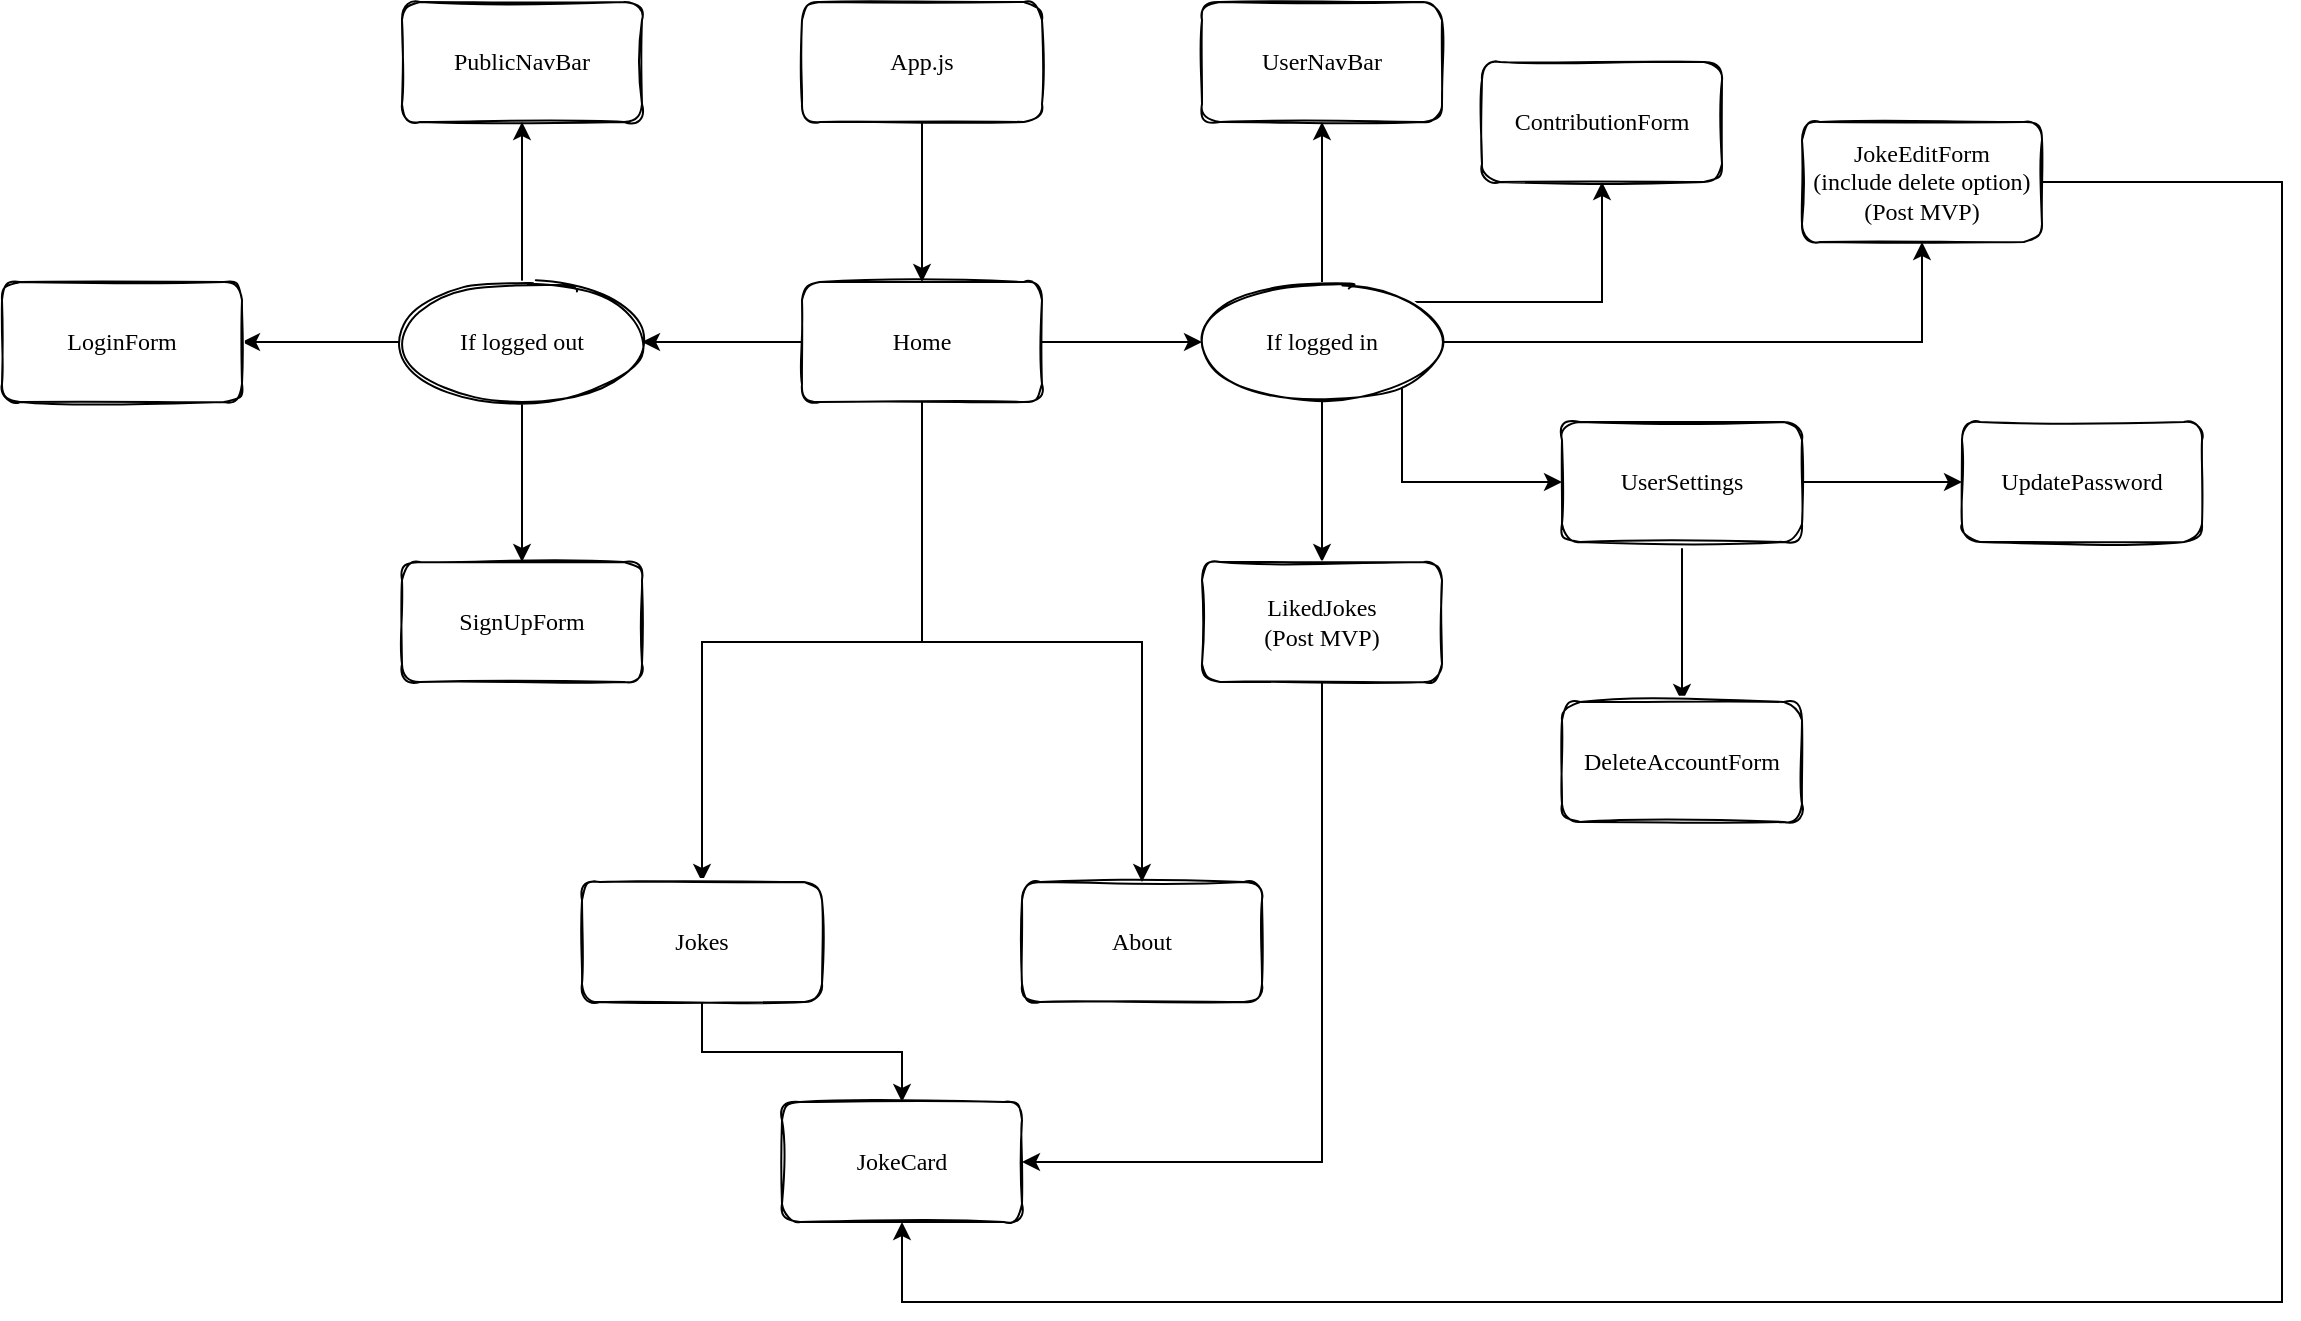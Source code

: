 <mxfile version="15.9.6" type="device"><diagram id="cOIYiqj9oKA15FfcFj9o" name="Page-1"><mxGraphModel dx="2489" dy="909" grid="1" gridSize="10" guides="1" tooltips="1" connect="1" arrows="1" fold="1" page="1" pageScale="1" pageWidth="850" pageHeight="1100" math="0" shadow="0"><root><mxCell id="0"/><mxCell id="1" parent="0"/><mxCell id="Kqs7fXENg0E2DFKlGv2c-4" value="" style="edgeStyle=orthogonalEdgeStyle;rounded=0;orthogonalLoop=1;jettySize=auto;html=1;fontFamily=Comic Sans MS;" parent="1" source="Kqs7fXENg0E2DFKlGv2c-1" target="Kqs7fXENg0E2DFKlGv2c-3" edge="1"><mxGeometry relative="1" as="geometry"/></mxCell><mxCell id="Kqs7fXENg0E2DFKlGv2c-1" value="App.js" style="rounded=1;whiteSpace=wrap;html=1;sketch=1;fontFamily=Comic Sans MS;" parent="1" vertex="1"><mxGeometry x="220" y="30" width="120" height="60" as="geometry"/></mxCell><mxCell id="Kqs7fXENg0E2DFKlGv2c-6" value="" style="edgeStyle=orthogonalEdgeStyle;rounded=0;orthogonalLoop=1;jettySize=auto;html=1;fontFamily=Comic Sans MS;" parent="1" source="Kqs7fXENg0E2DFKlGv2c-3" target="Kqs7fXENg0E2DFKlGv2c-5" edge="1"><mxGeometry relative="1" as="geometry"/></mxCell><mxCell id="Kqs7fXENg0E2DFKlGv2c-10" value="" style="edgeStyle=orthogonalEdgeStyle;rounded=0;orthogonalLoop=1;jettySize=auto;html=1;fontFamily=Comic Sans MS;" parent="1" source="Kqs7fXENg0E2DFKlGv2c-3" target="Kqs7fXENg0E2DFKlGv2c-9" edge="1"><mxGeometry relative="1" as="geometry"/></mxCell><mxCell id="Kqs7fXENg0E2DFKlGv2c-14" value="" style="edgeStyle=orthogonalEdgeStyle;rounded=0;orthogonalLoop=1;jettySize=auto;html=1;fontFamily=Comic Sans MS;" parent="1" source="Kqs7fXENg0E2DFKlGv2c-3" target="Kqs7fXENg0E2DFKlGv2c-13" edge="1"><mxGeometry relative="1" as="geometry"/></mxCell><mxCell id="Kqs7fXENg0E2DFKlGv2c-24" value="" style="edgeStyle=orthogonalEdgeStyle;rounded=0;orthogonalLoop=1;jettySize=auto;html=1;fontFamily=Comic Sans MS;" parent="1" source="Kqs7fXENg0E2DFKlGv2c-3" target="Kqs7fXENg0E2DFKlGv2c-23" edge="1"><mxGeometry relative="1" as="geometry"/></mxCell><mxCell id="Kqs7fXENg0E2DFKlGv2c-3" value="Home" style="rounded=1;whiteSpace=wrap;html=1;sketch=1;fontFamily=Comic Sans MS;" parent="1" vertex="1"><mxGeometry x="220" y="170" width="120" height="60" as="geometry"/></mxCell><mxCell id="Kqs7fXENg0E2DFKlGv2c-8" value="" style="edgeStyle=orthogonalEdgeStyle;rounded=0;orthogonalLoop=1;jettySize=auto;html=1;fontFamily=Comic Sans MS;" parent="1" source="Kqs7fXENg0E2DFKlGv2c-5" target="Kqs7fXENg0E2DFKlGv2c-7" edge="1"><mxGeometry relative="1" as="geometry"/></mxCell><mxCell id="Kqs7fXENg0E2DFKlGv2c-20" value="" style="edgeStyle=orthogonalEdgeStyle;rounded=0;orthogonalLoop=1;jettySize=auto;html=1;fontFamily=Comic Sans MS;" parent="1" source="Kqs7fXENg0E2DFKlGv2c-5" target="Kqs7fXENg0E2DFKlGv2c-19" edge="1"><mxGeometry relative="1" as="geometry"><Array as="points"><mxPoint x="620" y="180"/></Array></mxGeometry></mxCell><mxCell id="Kqs7fXENg0E2DFKlGv2c-22" value="" style="edgeStyle=orthogonalEdgeStyle;rounded=0;orthogonalLoop=1;jettySize=auto;html=1;fontFamily=Comic Sans MS;" parent="1" source="Kqs7fXENg0E2DFKlGv2c-5" target="Kqs7fXENg0E2DFKlGv2c-21" edge="1"><mxGeometry relative="1" as="geometry"/></mxCell><mxCell id="BzAPDA6SmomrL7c9HE97-2" value="" style="edgeStyle=orthogonalEdgeStyle;rounded=0;orthogonalLoop=1;jettySize=auto;html=1;exitX=1;exitY=1;exitDx=0;exitDy=0;" parent="1" source="Kqs7fXENg0E2DFKlGv2c-5" target="BzAPDA6SmomrL7c9HE97-1" edge="1"><mxGeometry relative="1" as="geometry"><Array as="points"><mxPoint x="520" y="221"/><mxPoint x="520" y="270"/></Array><mxPoint x="520" y="252.361" as="sourcePoint"/></mxGeometry></mxCell><mxCell id="p-tYVTAoMegmCy3NMv0u-2" value="" style="edgeStyle=orthogonalEdgeStyle;rounded=0;orthogonalLoop=1;jettySize=auto;html=1;startArrow=none;startFill=0;" edge="1" parent="1" source="Kqs7fXENg0E2DFKlGv2c-5" target="p-tYVTAoMegmCy3NMv0u-1"><mxGeometry relative="1" as="geometry"/></mxCell><mxCell id="Kqs7fXENg0E2DFKlGv2c-5" value="If logged in" style="ellipse;whiteSpace=wrap;html=1;fontFamily=Comic Sans MS;rounded=1;sketch=1;" parent="1" vertex="1"><mxGeometry x="420" y="170" width="120" height="60" as="geometry"/></mxCell><mxCell id="Kqs7fXENg0E2DFKlGv2c-7" value="UserNavBar" style="whiteSpace=wrap;html=1;fontFamily=Comic Sans MS;rounded=1;sketch=1;" parent="1" vertex="1"><mxGeometry x="420" y="30" width="120" height="60" as="geometry"/></mxCell><mxCell id="Kqs7fXENg0E2DFKlGv2c-12" value="" style="edgeStyle=orthogonalEdgeStyle;rounded=0;orthogonalLoop=1;jettySize=auto;html=1;fontFamily=Comic Sans MS;" parent="1" source="Kqs7fXENg0E2DFKlGv2c-9" target="Kqs7fXENg0E2DFKlGv2c-11" edge="1"><mxGeometry relative="1" as="geometry"/></mxCell><mxCell id="Kqs7fXENg0E2DFKlGv2c-16" value="" style="edgeStyle=orthogonalEdgeStyle;rounded=0;orthogonalLoop=1;jettySize=auto;html=1;fontFamily=Comic Sans MS;" parent="1" source="Kqs7fXENg0E2DFKlGv2c-9" target="Kqs7fXENg0E2DFKlGv2c-15" edge="1"><mxGeometry relative="1" as="geometry"/></mxCell><mxCell id="Kqs7fXENg0E2DFKlGv2c-18" value="" style="edgeStyle=orthogonalEdgeStyle;rounded=0;orthogonalLoop=1;jettySize=auto;html=1;fontFamily=Comic Sans MS;" parent="1" source="Kqs7fXENg0E2DFKlGv2c-9" target="Kqs7fXENg0E2DFKlGv2c-17" edge="1"><mxGeometry relative="1" as="geometry"/></mxCell><mxCell id="Kqs7fXENg0E2DFKlGv2c-9" value="If logged out" style="ellipse;whiteSpace=wrap;html=1;fontFamily=Comic Sans MS;rounded=1;sketch=1;" parent="1" vertex="1"><mxGeometry x="20" y="170" width="120" height="60" as="geometry"/></mxCell><mxCell id="Kqs7fXENg0E2DFKlGv2c-11" value="PublicNavBar" style="whiteSpace=wrap;html=1;fontFamily=Comic Sans MS;rounded=1;sketch=1;" parent="1" vertex="1"><mxGeometry x="20" y="30" width="120" height="60" as="geometry"/></mxCell><mxCell id="jbr2Y4iP6GIciwRbjBso-2" value="" style="edgeStyle=orthogonalEdgeStyle;rounded=0;orthogonalLoop=1;jettySize=auto;html=1;" parent="1" source="Kqs7fXENg0E2DFKlGv2c-13" target="jbr2Y4iP6GIciwRbjBso-1" edge="1"><mxGeometry relative="1" as="geometry"/></mxCell><mxCell id="Kqs7fXENg0E2DFKlGv2c-13" value="Jokes" style="rounded=1;whiteSpace=wrap;html=1;sketch=1;fontFamily=Comic Sans MS;" parent="1" vertex="1"><mxGeometry x="110" y="470" width="120" height="60" as="geometry"/></mxCell><mxCell id="Kqs7fXENg0E2DFKlGv2c-15" value="SignUpForm" style="whiteSpace=wrap;html=1;fontFamily=Comic Sans MS;rounded=1;sketch=1;" parent="1" vertex="1"><mxGeometry x="20" y="310" width="120" height="60" as="geometry"/></mxCell><mxCell id="Kqs7fXENg0E2DFKlGv2c-17" value="LoginForm" style="whiteSpace=wrap;html=1;fontFamily=Comic Sans MS;rounded=1;sketch=1;" parent="1" vertex="1"><mxGeometry x="-180" y="170" width="120" height="60" as="geometry"/></mxCell><mxCell id="Kqs7fXENg0E2DFKlGv2c-19" value="ContributionForm" style="whiteSpace=wrap;html=1;fontFamily=Comic Sans MS;rounded=1;sketch=1;" parent="1" vertex="1"><mxGeometry x="560" y="60" width="120" height="60" as="geometry"/></mxCell><mxCell id="jbr2Y4iP6GIciwRbjBso-4" value="" style="edgeStyle=orthogonalEdgeStyle;rounded=0;orthogonalLoop=1;jettySize=auto;html=1;entryX=1;entryY=0.5;entryDx=0;entryDy=0;" parent="1" source="Kqs7fXENg0E2DFKlGv2c-21" target="jbr2Y4iP6GIciwRbjBso-1" edge="1"><mxGeometry relative="1" as="geometry"><mxPoint x="-250" y="590" as="targetPoint"/><Array as="points"><mxPoint x="480" y="610"/></Array></mxGeometry></mxCell><mxCell id="Kqs7fXENg0E2DFKlGv2c-21" value="LikedJokes&lt;br&gt;(Post MVP)" style="whiteSpace=wrap;html=1;fontFamily=Comic Sans MS;rounded=1;sketch=1;" parent="1" vertex="1"><mxGeometry x="420" y="310" width="120" height="60" as="geometry"/></mxCell><mxCell id="Kqs7fXENg0E2DFKlGv2c-23" value="About" style="rounded=1;whiteSpace=wrap;html=1;sketch=1;fontFamily=Comic Sans MS;" parent="1" vertex="1"><mxGeometry x="330" y="470" width="120" height="60" as="geometry"/></mxCell><mxCell id="jbr2Y4iP6GIciwRbjBso-1" value="JokeCard" style="rounded=1;whiteSpace=wrap;html=1;sketch=1;fontFamily=Comic Sans MS;" parent="1" vertex="1"><mxGeometry x="210" y="580" width="120" height="60" as="geometry"/></mxCell><mxCell id="BzAPDA6SmomrL7c9HE97-4" value="" style="edgeStyle=orthogonalEdgeStyle;rounded=0;orthogonalLoop=1;jettySize=auto;html=1;" parent="1" source="BzAPDA6SmomrL7c9HE97-1" target="BzAPDA6SmomrL7c9HE97-3" edge="1"><mxGeometry relative="1" as="geometry"/></mxCell><mxCell id="BzAPDA6SmomrL7c9HE97-6" value="" style="edgeStyle=orthogonalEdgeStyle;rounded=0;orthogonalLoop=1;jettySize=auto;html=1;" parent="1" source="BzAPDA6SmomrL7c9HE97-1" target="BzAPDA6SmomrL7c9HE97-5" edge="1"><mxGeometry relative="1" as="geometry"/></mxCell><mxCell id="BzAPDA6SmomrL7c9HE97-1" value="UserSettings" style="whiteSpace=wrap;html=1;fontFamily=Comic Sans MS;rounded=1;sketch=1;" parent="1" vertex="1"><mxGeometry x="600" y="240" width="120" height="60" as="geometry"/></mxCell><mxCell id="BzAPDA6SmomrL7c9HE97-3" value="DeleteAccountForm" style="whiteSpace=wrap;html=1;fontFamily=Comic Sans MS;rounded=1;sketch=1;" parent="1" vertex="1"><mxGeometry x="600" y="380" width="120" height="60" as="geometry"/></mxCell><mxCell id="BzAPDA6SmomrL7c9HE97-5" value="UpdatePassword" style="whiteSpace=wrap;html=1;fontFamily=Comic Sans MS;rounded=1;sketch=1;" parent="1" vertex="1"><mxGeometry x="800" y="240" width="120" height="60" as="geometry"/></mxCell><mxCell id="p-tYVTAoMegmCy3NMv0u-4" value="" style="edgeStyle=orthogonalEdgeStyle;rounded=0;orthogonalLoop=1;jettySize=auto;html=1;startArrow=none;startFill=0;entryX=0.5;entryY=1;entryDx=0;entryDy=0;" edge="1" parent="1" source="p-tYVTAoMegmCy3NMv0u-1" target="jbr2Y4iP6GIciwRbjBso-1"><mxGeometry relative="1" as="geometry"><mxPoint x="-150" y="650" as="targetPoint"/><Array as="points"><mxPoint x="960" y="120"/><mxPoint x="960" y="680"/><mxPoint x="270" y="680"/></Array></mxGeometry></mxCell><mxCell id="p-tYVTAoMegmCy3NMv0u-1" value="JokeEditForm&lt;br&gt;(include delete option)&lt;br&gt;(Post MVP)" style="whiteSpace=wrap;html=1;fontFamily=Comic Sans MS;rounded=1;sketch=1;" vertex="1" parent="1"><mxGeometry x="720" y="90" width="120" height="60" as="geometry"/></mxCell></root></mxGraphModel></diagram></mxfile>